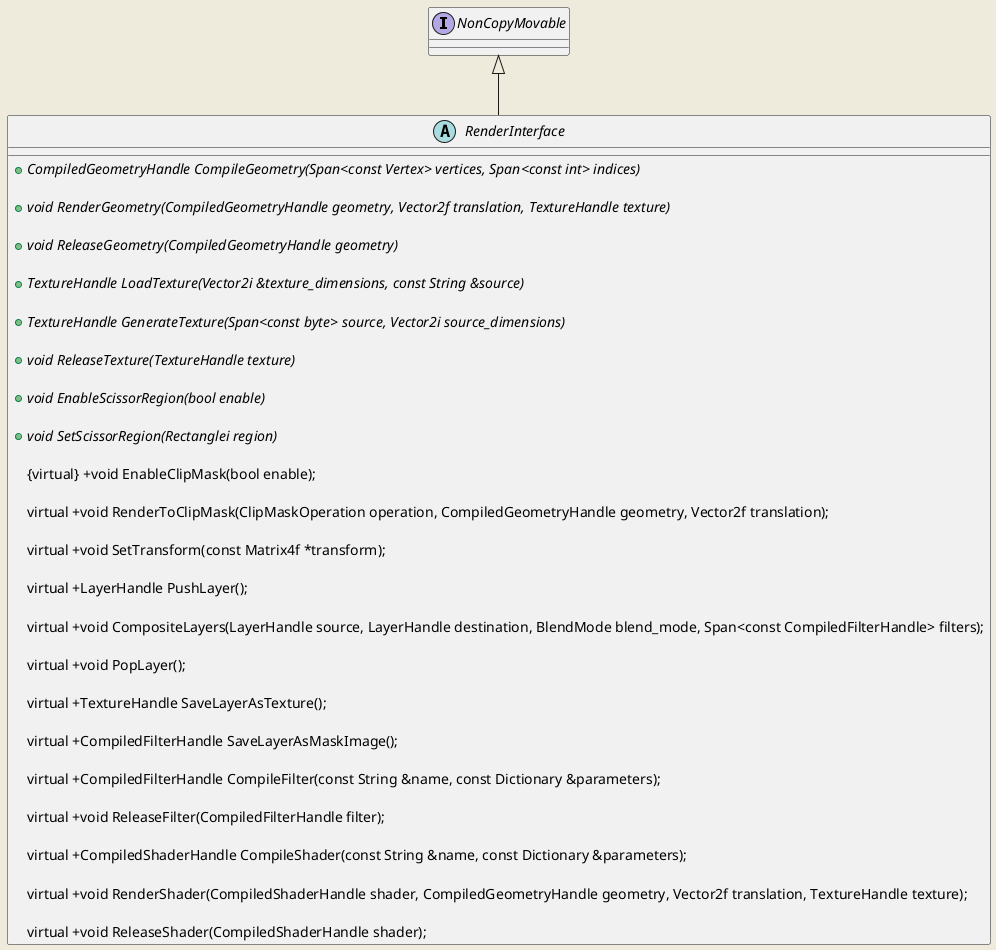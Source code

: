 @startuml
skinparam backgroundColor #EEEBDC

/'
Noncopymovable Interface
can't copy and move these classes
'/
interface NonCopyMovable
/'
RenderInterface abstract class
'/
abstract class RenderInterface {
        {abstract} +CompiledGeometryHandle CompileGeometry(Span<const Vertex> vertices, Span<const int> indices)

        {abstract} +void RenderGeometry(CompiledGeometryHandle geometry, Vector2f translation, TextureHandle texture)

        {abstract} +void ReleaseGeometry(CompiledGeometryHandle geometry)

        {abstract} +TextureHandle LoadTexture(Vector2i &texture_dimensions, const String &source)

        {abstract} +TextureHandle GenerateTexture(Span<const byte> source, Vector2i source_dimensions)

        {abstract} +void ReleaseTexture(TextureHandle texture)

        {abstract} +void EnableScissorRegion(bool enable)

        {abstract} +void SetScissorRegion(Rectanglei region)

        {virtual} +void EnableClipMask(bool enable);

        virtual +void RenderToClipMask(ClipMaskOperation operation, CompiledGeometryHandle geometry, Vector2f translation);

        virtual +void SetTransform(const Matrix4f *transform);

        virtual +LayerHandle PushLayer();

        virtual +void CompositeLayers(LayerHandle source, LayerHandle destination, BlendMode blend_mode, Span<const CompiledFilterHandle> filters);

        virtual +void PopLayer();

        virtual +TextureHandle SaveLayerAsTexture();

        virtual +CompiledFilterHandle SaveLayerAsMaskImage();

        virtual +CompiledFilterHandle CompileFilter(const String &name, const Dictionary &parameters);

        virtual +void ReleaseFilter(CompiledFilterHandle filter);

        virtual +CompiledShaderHandle CompileShader(const String &name, const Dictionary &parameters);

        virtual +void RenderShader(CompiledShaderHandle shader, CompiledGeometryHandle geometry, Vector2f translation, TextureHandle texture);

        virtual +void ReleaseShader(CompiledShaderHandle shader);
}


NonCopyMovable <|-- RenderInterface
@enduml
